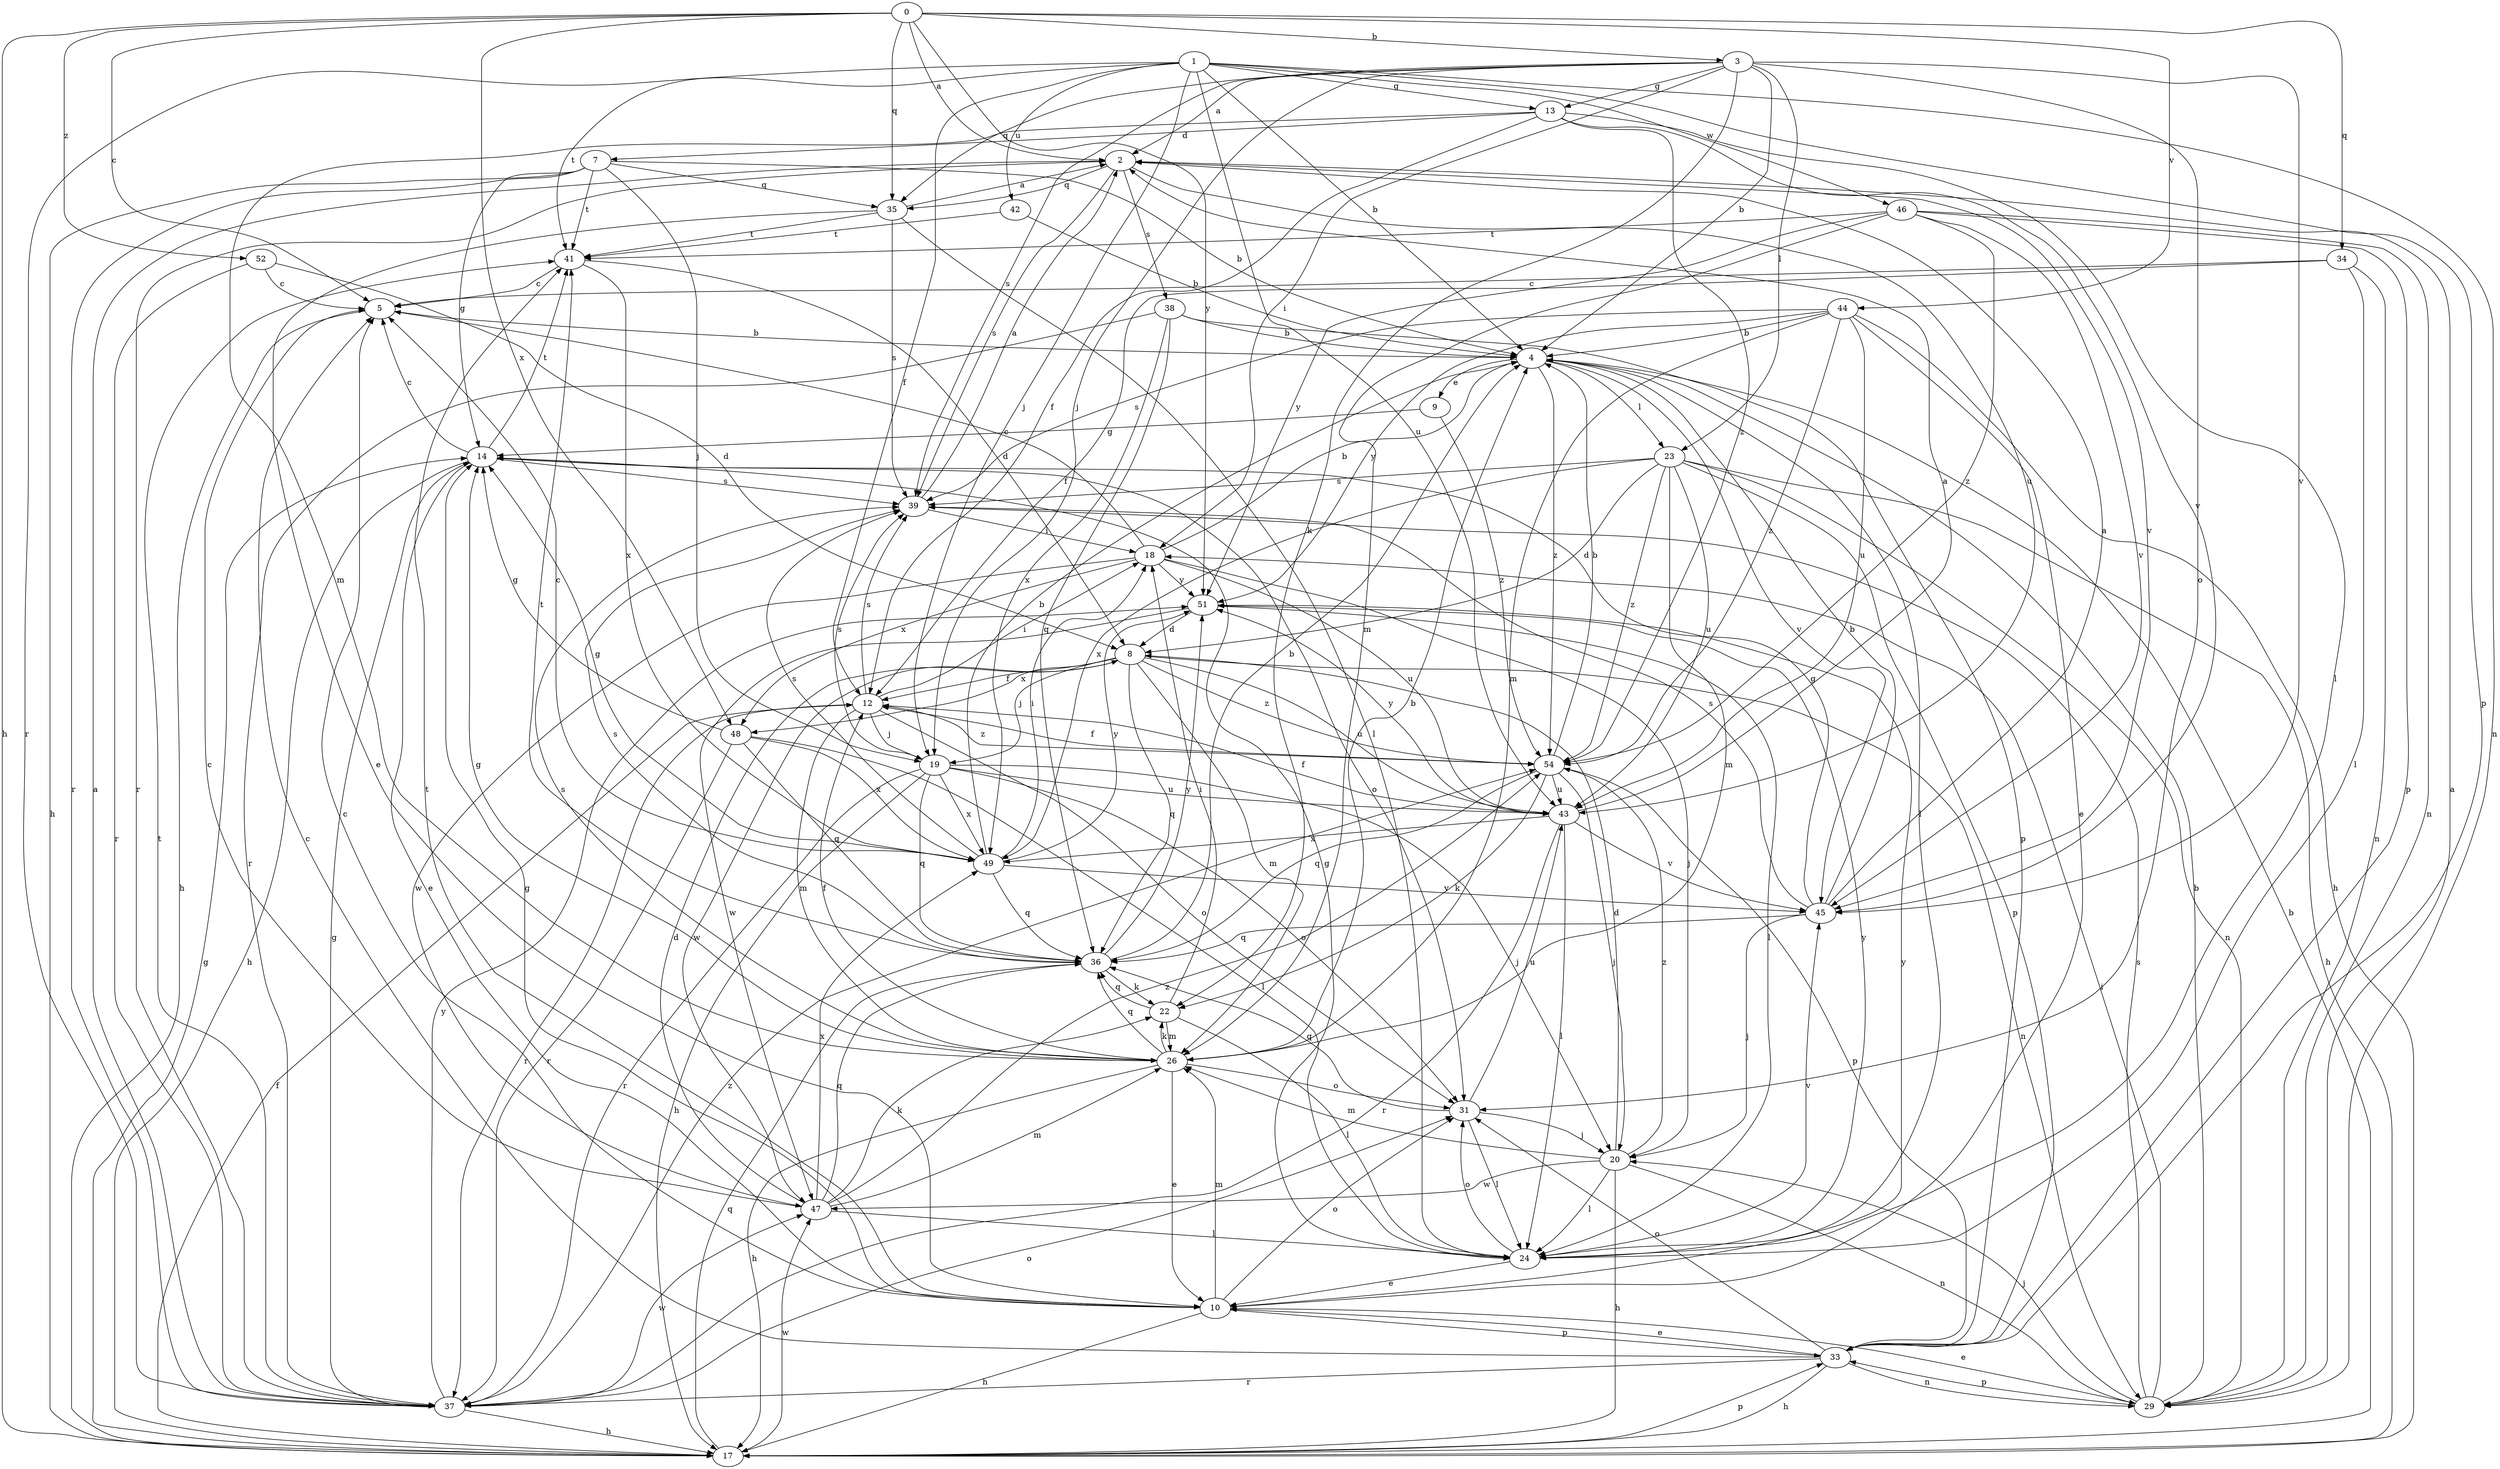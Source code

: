 strict digraph  {
0;
1;
2;
3;
4;
5;
7;
8;
9;
10;
12;
13;
14;
17;
18;
19;
20;
22;
23;
24;
26;
29;
31;
33;
34;
35;
36;
37;
38;
39;
41;
42;
43;
44;
45;
46;
47;
48;
49;
51;
52;
54;
0 -> 2  [label=a];
0 -> 3  [label=b];
0 -> 5  [label=c];
0 -> 17  [label=h];
0 -> 34  [label=q];
0 -> 35  [label=q];
0 -> 44  [label=v];
0 -> 48  [label=x];
0 -> 51  [label=y];
0 -> 52  [label=z];
1 -> 4  [label=b];
1 -> 12  [label=f];
1 -> 13  [label=g];
1 -> 19  [label=j];
1 -> 29  [label=n];
1 -> 33  [label=p];
1 -> 37  [label=r];
1 -> 41  [label=t];
1 -> 42  [label=u];
1 -> 43  [label=u];
1 -> 46  [label=w];
2 -> 35  [label=q];
2 -> 37  [label=r];
2 -> 38  [label=s];
2 -> 39  [label=s];
2 -> 43  [label=u];
2 -> 45  [label=v];
3 -> 2  [label=a];
3 -> 4  [label=b];
3 -> 13  [label=g];
3 -> 18  [label=i];
3 -> 19  [label=j];
3 -> 22  [label=k];
3 -> 23  [label=l];
3 -> 31  [label=o];
3 -> 35  [label=q];
3 -> 39  [label=s];
3 -> 45  [label=v];
4 -> 9  [label=e];
4 -> 23  [label=l];
4 -> 24  [label=l];
4 -> 45  [label=v];
4 -> 54  [label=z];
5 -> 4  [label=b];
5 -> 17  [label=h];
7 -> 4  [label=b];
7 -> 14  [label=g];
7 -> 17  [label=h];
7 -> 19  [label=j];
7 -> 35  [label=q];
7 -> 37  [label=r];
7 -> 41  [label=t];
8 -> 12  [label=f];
8 -> 19  [label=j];
8 -> 26  [label=m];
8 -> 29  [label=n];
8 -> 36  [label=q];
8 -> 43  [label=u];
8 -> 47  [label=w];
8 -> 48  [label=x];
8 -> 54  [label=z];
9 -> 14  [label=g];
9 -> 54  [label=z];
10 -> 5  [label=c];
10 -> 14  [label=g];
10 -> 17  [label=h];
10 -> 26  [label=m];
10 -> 31  [label=o];
10 -> 33  [label=p];
10 -> 41  [label=t];
10 -> 51  [label=y];
12 -> 18  [label=i];
12 -> 19  [label=j];
12 -> 26  [label=m];
12 -> 31  [label=o];
12 -> 37  [label=r];
12 -> 39  [label=s];
12 -> 54  [label=z];
13 -> 7  [label=d];
13 -> 12  [label=f];
13 -> 24  [label=l];
13 -> 26  [label=m];
13 -> 45  [label=v];
13 -> 54  [label=z];
14 -> 5  [label=c];
14 -> 10  [label=e];
14 -> 17  [label=h];
14 -> 31  [label=o];
14 -> 39  [label=s];
14 -> 41  [label=t];
17 -> 4  [label=b];
17 -> 12  [label=f];
17 -> 14  [label=g];
17 -> 33  [label=p];
17 -> 36  [label=q];
17 -> 47  [label=w];
18 -> 4  [label=b];
18 -> 5  [label=c];
18 -> 20  [label=j];
18 -> 43  [label=u];
18 -> 47  [label=w];
18 -> 48  [label=x];
18 -> 51  [label=y];
19 -> 17  [label=h];
19 -> 20  [label=j];
19 -> 31  [label=o];
19 -> 36  [label=q];
19 -> 37  [label=r];
19 -> 39  [label=s];
19 -> 43  [label=u];
19 -> 49  [label=x];
20 -> 8  [label=d];
20 -> 17  [label=h];
20 -> 24  [label=l];
20 -> 26  [label=m];
20 -> 29  [label=n];
20 -> 47  [label=w];
20 -> 54  [label=z];
22 -> 18  [label=i];
22 -> 24  [label=l];
22 -> 26  [label=m];
22 -> 36  [label=q];
23 -> 8  [label=d];
23 -> 17  [label=h];
23 -> 26  [label=m];
23 -> 29  [label=n];
23 -> 33  [label=p];
23 -> 39  [label=s];
23 -> 43  [label=u];
23 -> 49  [label=x];
23 -> 54  [label=z];
24 -> 10  [label=e];
24 -> 14  [label=g];
24 -> 31  [label=o];
24 -> 45  [label=v];
24 -> 51  [label=y];
26 -> 4  [label=b];
26 -> 10  [label=e];
26 -> 12  [label=f];
26 -> 14  [label=g];
26 -> 17  [label=h];
26 -> 22  [label=k];
26 -> 31  [label=o];
26 -> 36  [label=q];
26 -> 39  [label=s];
29 -> 2  [label=a];
29 -> 4  [label=b];
29 -> 10  [label=e];
29 -> 18  [label=i];
29 -> 20  [label=j];
29 -> 33  [label=p];
29 -> 39  [label=s];
31 -> 20  [label=j];
31 -> 24  [label=l];
31 -> 36  [label=q];
31 -> 43  [label=u];
33 -> 5  [label=c];
33 -> 10  [label=e];
33 -> 17  [label=h];
33 -> 29  [label=n];
33 -> 31  [label=o];
33 -> 37  [label=r];
34 -> 5  [label=c];
34 -> 12  [label=f];
34 -> 24  [label=l];
34 -> 29  [label=n];
35 -> 2  [label=a];
35 -> 10  [label=e];
35 -> 24  [label=l];
35 -> 39  [label=s];
35 -> 41  [label=t];
36 -> 4  [label=b];
36 -> 22  [label=k];
36 -> 39  [label=s];
36 -> 41  [label=t];
36 -> 51  [label=y];
37 -> 2  [label=a];
37 -> 14  [label=g];
37 -> 17  [label=h];
37 -> 31  [label=o];
37 -> 41  [label=t];
37 -> 47  [label=w];
37 -> 51  [label=y];
37 -> 54  [label=z];
38 -> 4  [label=b];
38 -> 33  [label=p];
38 -> 36  [label=q];
38 -> 37  [label=r];
38 -> 49  [label=x];
39 -> 2  [label=a];
39 -> 18  [label=i];
41 -> 5  [label=c];
41 -> 8  [label=d];
41 -> 49  [label=x];
42 -> 4  [label=b];
42 -> 41  [label=t];
43 -> 2  [label=a];
43 -> 12  [label=f];
43 -> 24  [label=l];
43 -> 37  [label=r];
43 -> 45  [label=v];
43 -> 49  [label=x];
43 -> 51  [label=y];
44 -> 4  [label=b];
44 -> 10  [label=e];
44 -> 17  [label=h];
44 -> 26  [label=m];
44 -> 39  [label=s];
44 -> 43  [label=u];
44 -> 51  [label=y];
44 -> 54  [label=z];
45 -> 2  [label=a];
45 -> 4  [label=b];
45 -> 14  [label=g];
45 -> 20  [label=j];
45 -> 36  [label=q];
45 -> 39  [label=s];
46 -> 26  [label=m];
46 -> 29  [label=n];
46 -> 33  [label=p];
46 -> 41  [label=t];
46 -> 45  [label=v];
46 -> 51  [label=y];
46 -> 54  [label=z];
47 -> 5  [label=c];
47 -> 8  [label=d];
47 -> 22  [label=k];
47 -> 24  [label=l];
47 -> 26  [label=m];
47 -> 36  [label=q];
47 -> 49  [label=x];
47 -> 54  [label=z];
48 -> 14  [label=g];
48 -> 24  [label=l];
48 -> 36  [label=q];
48 -> 37  [label=r];
48 -> 49  [label=x];
49 -> 4  [label=b];
49 -> 5  [label=c];
49 -> 14  [label=g];
49 -> 18  [label=i];
49 -> 36  [label=q];
49 -> 39  [label=s];
49 -> 45  [label=v];
49 -> 51  [label=y];
51 -> 8  [label=d];
51 -> 24  [label=l];
51 -> 47  [label=w];
52 -> 5  [label=c];
52 -> 8  [label=d];
52 -> 37  [label=r];
54 -> 4  [label=b];
54 -> 12  [label=f];
54 -> 20  [label=j];
54 -> 22  [label=k];
54 -> 33  [label=p];
54 -> 36  [label=q];
54 -> 43  [label=u];
}
